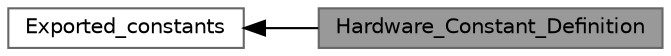 digraph "Hardware_Constant_Definition"
{
 // LATEX_PDF_SIZE
  bgcolor="transparent";
  edge [fontname=Helvetica,fontsize=10,labelfontname=Helvetica,labelfontsize=10];
  node [fontname=Helvetica,fontsize=10,shape=box,height=0.2,width=0.4];
  rankdir=LR;
  Node2 [id="Node000002",label="Exported_constants",height=0.2,width=0.4,color="grey40", fillcolor="white", style="filled",URL="$group__Exported__constants.html",tooltip=" "];
  Node1 [id="Node000001",label="Hardware_Constant_Definition",height=0.2,width=0.4,color="gray40", fillcolor="grey60", style="filled", fontcolor="black",tooltip=" "];
  Node2->Node1 [shape=plaintext, dir="back", style="solid"];
}
